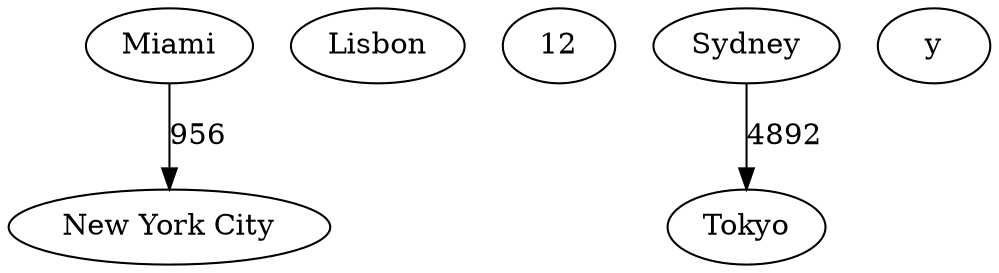 digraph G {
    "Miami" -> "New York City" [label="956"]
    "Lisbon"  "Rome" [label="12"]
    "Sydney" -> "Tokyo" [label = "4892"]y
}

